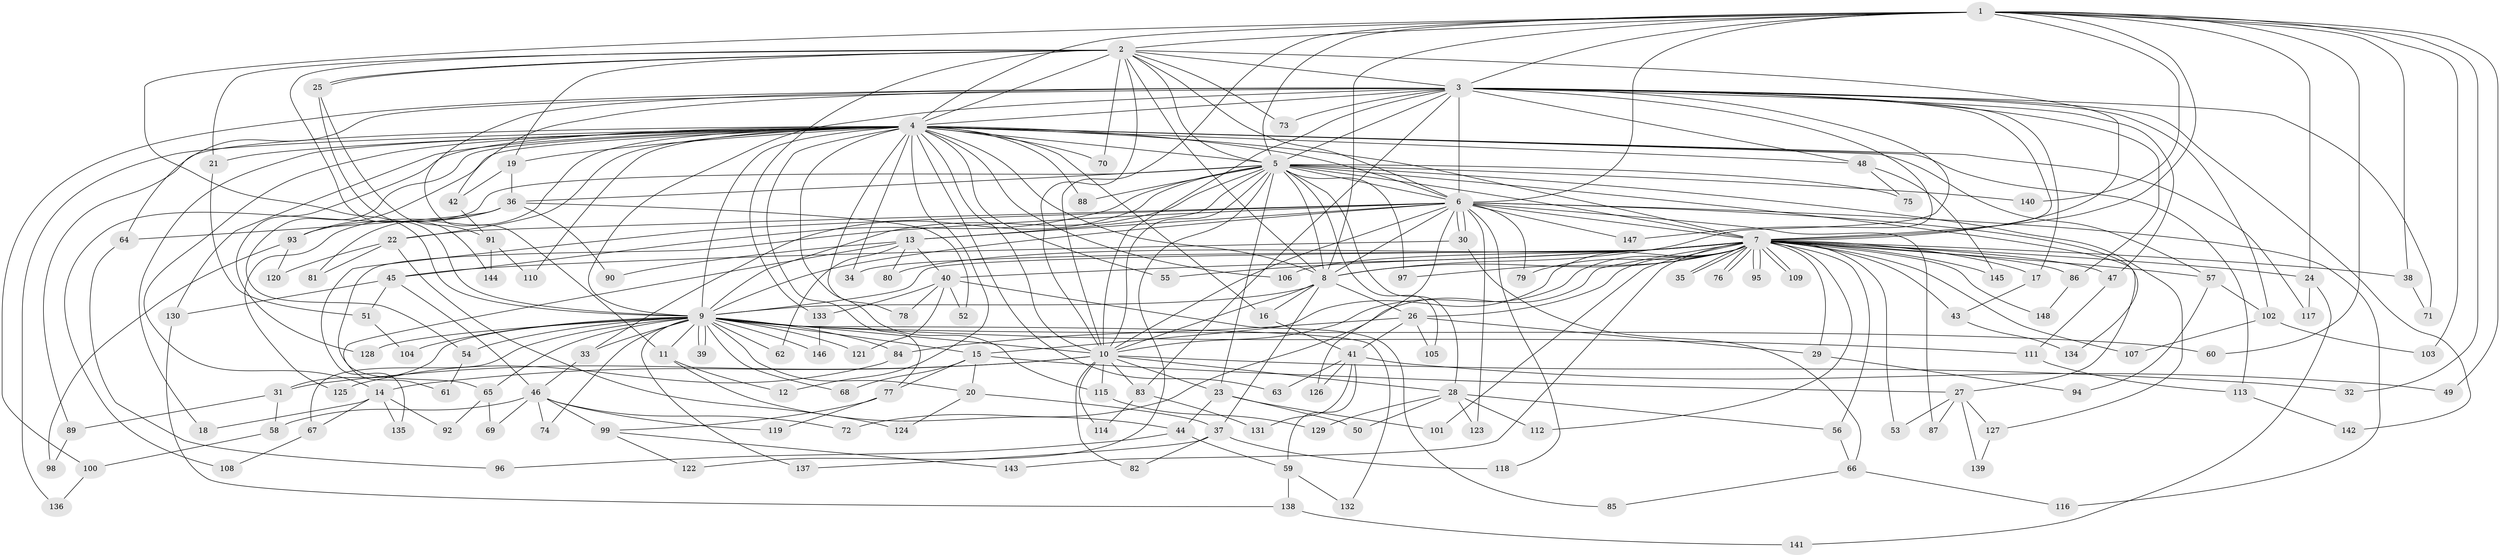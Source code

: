 // Generated by graph-tools (version 1.1) at 2025/01/03/09/25 03:01:24]
// undirected, 148 vertices, 321 edges
graph export_dot {
graph [start="1"]
  node [color=gray90,style=filled];
  1;
  2;
  3;
  4;
  5;
  6;
  7;
  8;
  9;
  10;
  11;
  12;
  13;
  14;
  15;
  16;
  17;
  18;
  19;
  20;
  21;
  22;
  23;
  24;
  25;
  26;
  27;
  28;
  29;
  30;
  31;
  32;
  33;
  34;
  35;
  36;
  37;
  38;
  39;
  40;
  41;
  42;
  43;
  44;
  45;
  46;
  47;
  48;
  49;
  50;
  51;
  52;
  53;
  54;
  55;
  56;
  57;
  58;
  59;
  60;
  61;
  62;
  63;
  64;
  65;
  66;
  67;
  68;
  69;
  70;
  71;
  72;
  73;
  74;
  75;
  76;
  77;
  78;
  79;
  80;
  81;
  82;
  83;
  84;
  85;
  86;
  87;
  88;
  89;
  90;
  91;
  92;
  93;
  94;
  95;
  96;
  97;
  98;
  99;
  100;
  101;
  102;
  103;
  104;
  105;
  106;
  107;
  108;
  109;
  110;
  111;
  112;
  113;
  114;
  115;
  116;
  117;
  118;
  119;
  120;
  121;
  122;
  123;
  124;
  125;
  126;
  127;
  128;
  129;
  130;
  131;
  132;
  133;
  134;
  135;
  136;
  137;
  138;
  139;
  140;
  141;
  142;
  143;
  144;
  145;
  146;
  147;
  148;
  1 -- 2;
  1 -- 3;
  1 -- 4;
  1 -- 5;
  1 -- 6;
  1 -- 7;
  1 -- 8;
  1 -- 9;
  1 -- 10;
  1 -- 24;
  1 -- 32;
  1 -- 38;
  1 -- 49;
  1 -- 60;
  1 -- 103;
  1 -- 140;
  2 -- 3;
  2 -- 4;
  2 -- 5;
  2 -- 6;
  2 -- 7;
  2 -- 8;
  2 -- 9;
  2 -- 10;
  2 -- 19;
  2 -- 21;
  2 -- 25;
  2 -- 25;
  2 -- 70;
  2 -- 73;
  2 -- 133;
  3 -- 4;
  3 -- 5;
  3 -- 6;
  3 -- 7;
  3 -- 8;
  3 -- 9;
  3 -- 10;
  3 -- 11;
  3 -- 17;
  3 -- 42;
  3 -- 47;
  3 -- 48;
  3 -- 64;
  3 -- 71;
  3 -- 73;
  3 -- 83;
  3 -- 86;
  3 -- 100;
  3 -- 102;
  3 -- 142;
  3 -- 147;
  4 -- 5;
  4 -- 6;
  4 -- 7;
  4 -- 8;
  4 -- 9;
  4 -- 10;
  4 -- 12;
  4 -- 14;
  4 -- 16;
  4 -- 18;
  4 -- 19;
  4 -- 21;
  4 -- 22;
  4 -- 34;
  4 -- 48;
  4 -- 54;
  4 -- 55;
  4 -- 57;
  4 -- 63;
  4 -- 70;
  4 -- 77;
  4 -- 78;
  4 -- 81;
  4 -- 88;
  4 -- 89;
  4 -- 93;
  4 -- 106;
  4 -- 110;
  4 -- 113;
  4 -- 115;
  4 -- 117;
  4 -- 128;
  4 -- 130;
  4 -- 136;
  5 -- 6;
  5 -- 7;
  5 -- 8;
  5 -- 9;
  5 -- 10;
  5 -- 13;
  5 -- 23;
  5 -- 28;
  5 -- 33;
  5 -- 36;
  5 -- 45;
  5 -- 75;
  5 -- 88;
  5 -- 97;
  5 -- 105;
  5 -- 108;
  5 -- 122;
  5 -- 127;
  5 -- 134;
  5 -- 140;
  6 -- 7;
  6 -- 8;
  6 -- 9;
  6 -- 10;
  6 -- 13;
  6 -- 22;
  6 -- 27;
  6 -- 30;
  6 -- 30;
  6 -- 65;
  6 -- 79;
  6 -- 87;
  6 -- 116;
  6 -- 118;
  6 -- 123;
  6 -- 126;
  6 -- 135;
  6 -- 147;
  7 -- 8;
  7 -- 9;
  7 -- 10;
  7 -- 15;
  7 -- 17;
  7 -- 24;
  7 -- 26;
  7 -- 29;
  7 -- 34;
  7 -- 35;
  7 -- 35;
  7 -- 38;
  7 -- 40;
  7 -- 43;
  7 -- 47;
  7 -- 53;
  7 -- 55;
  7 -- 56;
  7 -- 57;
  7 -- 72;
  7 -- 76;
  7 -- 76;
  7 -- 79;
  7 -- 80;
  7 -- 86;
  7 -- 95;
  7 -- 95;
  7 -- 97;
  7 -- 101;
  7 -- 106;
  7 -- 107;
  7 -- 109;
  7 -- 109;
  7 -- 112;
  7 -- 143;
  7 -- 145;
  7 -- 148;
  8 -- 9;
  8 -- 10;
  8 -- 16;
  8 -- 26;
  8 -- 37;
  9 -- 10;
  9 -- 11;
  9 -- 15;
  9 -- 20;
  9 -- 31;
  9 -- 33;
  9 -- 39;
  9 -- 39;
  9 -- 54;
  9 -- 60;
  9 -- 62;
  9 -- 65;
  9 -- 67;
  9 -- 68;
  9 -- 74;
  9 -- 84;
  9 -- 104;
  9 -- 111;
  9 -- 121;
  9 -- 128;
  9 -- 132;
  9 -- 137;
  9 -- 146;
  10 -- 14;
  10 -- 23;
  10 -- 28;
  10 -- 31;
  10 -- 32;
  10 -- 82;
  10 -- 83;
  10 -- 114;
  10 -- 115;
  11 -- 12;
  11 -- 44;
  13 -- 40;
  13 -- 61;
  13 -- 62;
  13 -- 80;
  13 -- 90;
  14 -- 18;
  14 -- 67;
  14 -- 92;
  14 -- 135;
  15 -- 20;
  15 -- 27;
  15 -- 68;
  15 -- 77;
  16 -- 41;
  17 -- 43;
  19 -- 36;
  19 -- 42;
  20 -- 37;
  20 -- 124;
  21 -- 51;
  22 -- 81;
  22 -- 120;
  22 -- 124;
  23 -- 44;
  23 -- 50;
  23 -- 101;
  24 -- 117;
  24 -- 141;
  25 -- 91;
  25 -- 144;
  26 -- 29;
  26 -- 41;
  26 -- 84;
  26 -- 105;
  27 -- 53;
  27 -- 87;
  27 -- 127;
  27 -- 139;
  28 -- 50;
  28 -- 56;
  28 -- 112;
  28 -- 123;
  28 -- 129;
  29 -- 94;
  30 -- 45;
  30 -- 66;
  31 -- 58;
  31 -- 89;
  33 -- 46;
  36 -- 52;
  36 -- 64;
  36 -- 90;
  36 -- 93;
  36 -- 125;
  37 -- 82;
  37 -- 118;
  37 -- 137;
  38 -- 71;
  40 -- 52;
  40 -- 78;
  40 -- 85;
  40 -- 121;
  40 -- 133;
  41 -- 49;
  41 -- 59;
  41 -- 63;
  41 -- 126;
  41 -- 131;
  42 -- 91;
  43 -- 134;
  44 -- 59;
  44 -- 96;
  45 -- 46;
  45 -- 51;
  45 -- 130;
  46 -- 58;
  46 -- 69;
  46 -- 72;
  46 -- 74;
  46 -- 99;
  46 -- 119;
  47 -- 111;
  48 -- 75;
  48 -- 145;
  51 -- 104;
  54 -- 61;
  56 -- 66;
  57 -- 94;
  57 -- 102;
  58 -- 100;
  59 -- 132;
  59 -- 138;
  64 -- 96;
  65 -- 69;
  65 -- 92;
  66 -- 85;
  66 -- 116;
  67 -- 108;
  77 -- 99;
  77 -- 119;
  83 -- 114;
  83 -- 131;
  84 -- 125;
  86 -- 148;
  89 -- 98;
  91 -- 110;
  91 -- 144;
  93 -- 98;
  93 -- 120;
  99 -- 122;
  99 -- 143;
  100 -- 136;
  102 -- 103;
  102 -- 107;
  111 -- 113;
  113 -- 142;
  115 -- 129;
  127 -- 139;
  130 -- 138;
  133 -- 146;
  138 -- 141;
}
